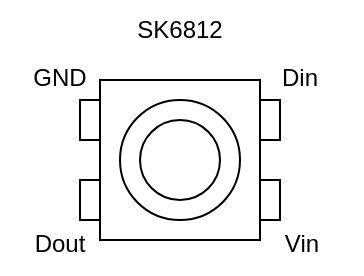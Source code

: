 <mxfile>
    <diagram id="DSKujXKeD6uoOkMUbGKy" name="Page-1">
        <mxGraphModel dx="713" dy="659" grid="1" gridSize="10" guides="1" tooltips="1" connect="1" arrows="1" fold="1" page="1" pageScale="1" pageWidth="827" pageHeight="1169" math="0" shadow="0">
            <root>
                <mxCell id="0"/>
                <mxCell id="1" parent="0"/>
                <mxCell id="19" value="" style="group" parent="1" vertex="1" connectable="0">
                    <mxGeometry x="200" y="670" width="181" height="137" as="geometry"/>
                </mxCell>
                <mxCell id="16" value="SK6812" style="text;html=1;strokeColor=none;fillColor=none;align=center;verticalAlign=middle;whiteSpace=wrap;rounded=0;" parent="19" vertex="1">
                    <mxGeometry x="60" width="60" height="30" as="geometry"/>
                </mxCell>
                <mxCell id="17" value="" style="group" parent="19" vertex="1" connectable="0">
                    <mxGeometry y="24" width="181" height="113" as="geometry"/>
                </mxCell>
                <mxCell id="4" value="" style="whiteSpace=wrap;html=1;aspect=fixed;" parent="17" vertex="1">
                    <mxGeometry x="50" y="16" width="80" height="80" as="geometry"/>
                </mxCell>
                <mxCell id="5" value="" style="ellipse;whiteSpace=wrap;html=1;aspect=fixed;" parent="17" vertex="1">
                    <mxGeometry x="60" y="26" width="60" height="60" as="geometry"/>
                </mxCell>
                <mxCell id="6" value="" style="ellipse;whiteSpace=wrap;html=1;aspect=fixed;" parent="17" vertex="1">
                    <mxGeometry x="70" y="36" width="40" height="40" as="geometry"/>
                </mxCell>
                <mxCell id="7" value="" style="rounded=0;whiteSpace=wrap;html=1;" parent="17" vertex="1">
                    <mxGeometry x="40" y="26" width="10" height="20" as="geometry"/>
                </mxCell>
                <mxCell id="8" value="" style="rounded=0;whiteSpace=wrap;html=1;" parent="17" vertex="1">
                    <mxGeometry x="40" y="66" width="10" height="20" as="geometry"/>
                </mxCell>
                <mxCell id="9" value="" style="rounded=0;whiteSpace=wrap;html=1;" parent="17" vertex="1">
                    <mxGeometry x="130" y="26" width="10" height="20" as="geometry"/>
                </mxCell>
                <mxCell id="10" value="" style="rounded=0;whiteSpace=wrap;html=1;" parent="17" vertex="1">
                    <mxGeometry x="130" y="66" width="10" height="20" as="geometry"/>
                </mxCell>
                <mxCell id="11" value="GND" style="text;html=1;strokeColor=none;fillColor=none;align=center;verticalAlign=middle;whiteSpace=wrap;rounded=0;" parent="17" vertex="1">
                    <mxGeometry width="60" height="30" as="geometry"/>
                </mxCell>
                <mxCell id="12" value="Dout" style="text;html=1;strokeColor=none;fillColor=none;align=center;verticalAlign=middle;whiteSpace=wrap;rounded=0;" parent="17" vertex="1">
                    <mxGeometry y="83" width="60" height="30" as="geometry"/>
                </mxCell>
                <mxCell id="13" value="Din" style="text;html=1;strokeColor=none;fillColor=none;align=center;verticalAlign=middle;whiteSpace=wrap;rounded=0;" parent="17" vertex="1">
                    <mxGeometry x="120" width="60" height="30" as="geometry"/>
                </mxCell>
                <mxCell id="14" value="Vin" style="text;html=1;strokeColor=none;fillColor=none;align=center;verticalAlign=middle;whiteSpace=wrap;rounded=0;" parent="17" vertex="1">
                    <mxGeometry x="121" y="83" width="60" height="30" as="geometry"/>
                </mxCell>
            </root>
        </mxGraphModel>
    </diagram>
</mxfile>